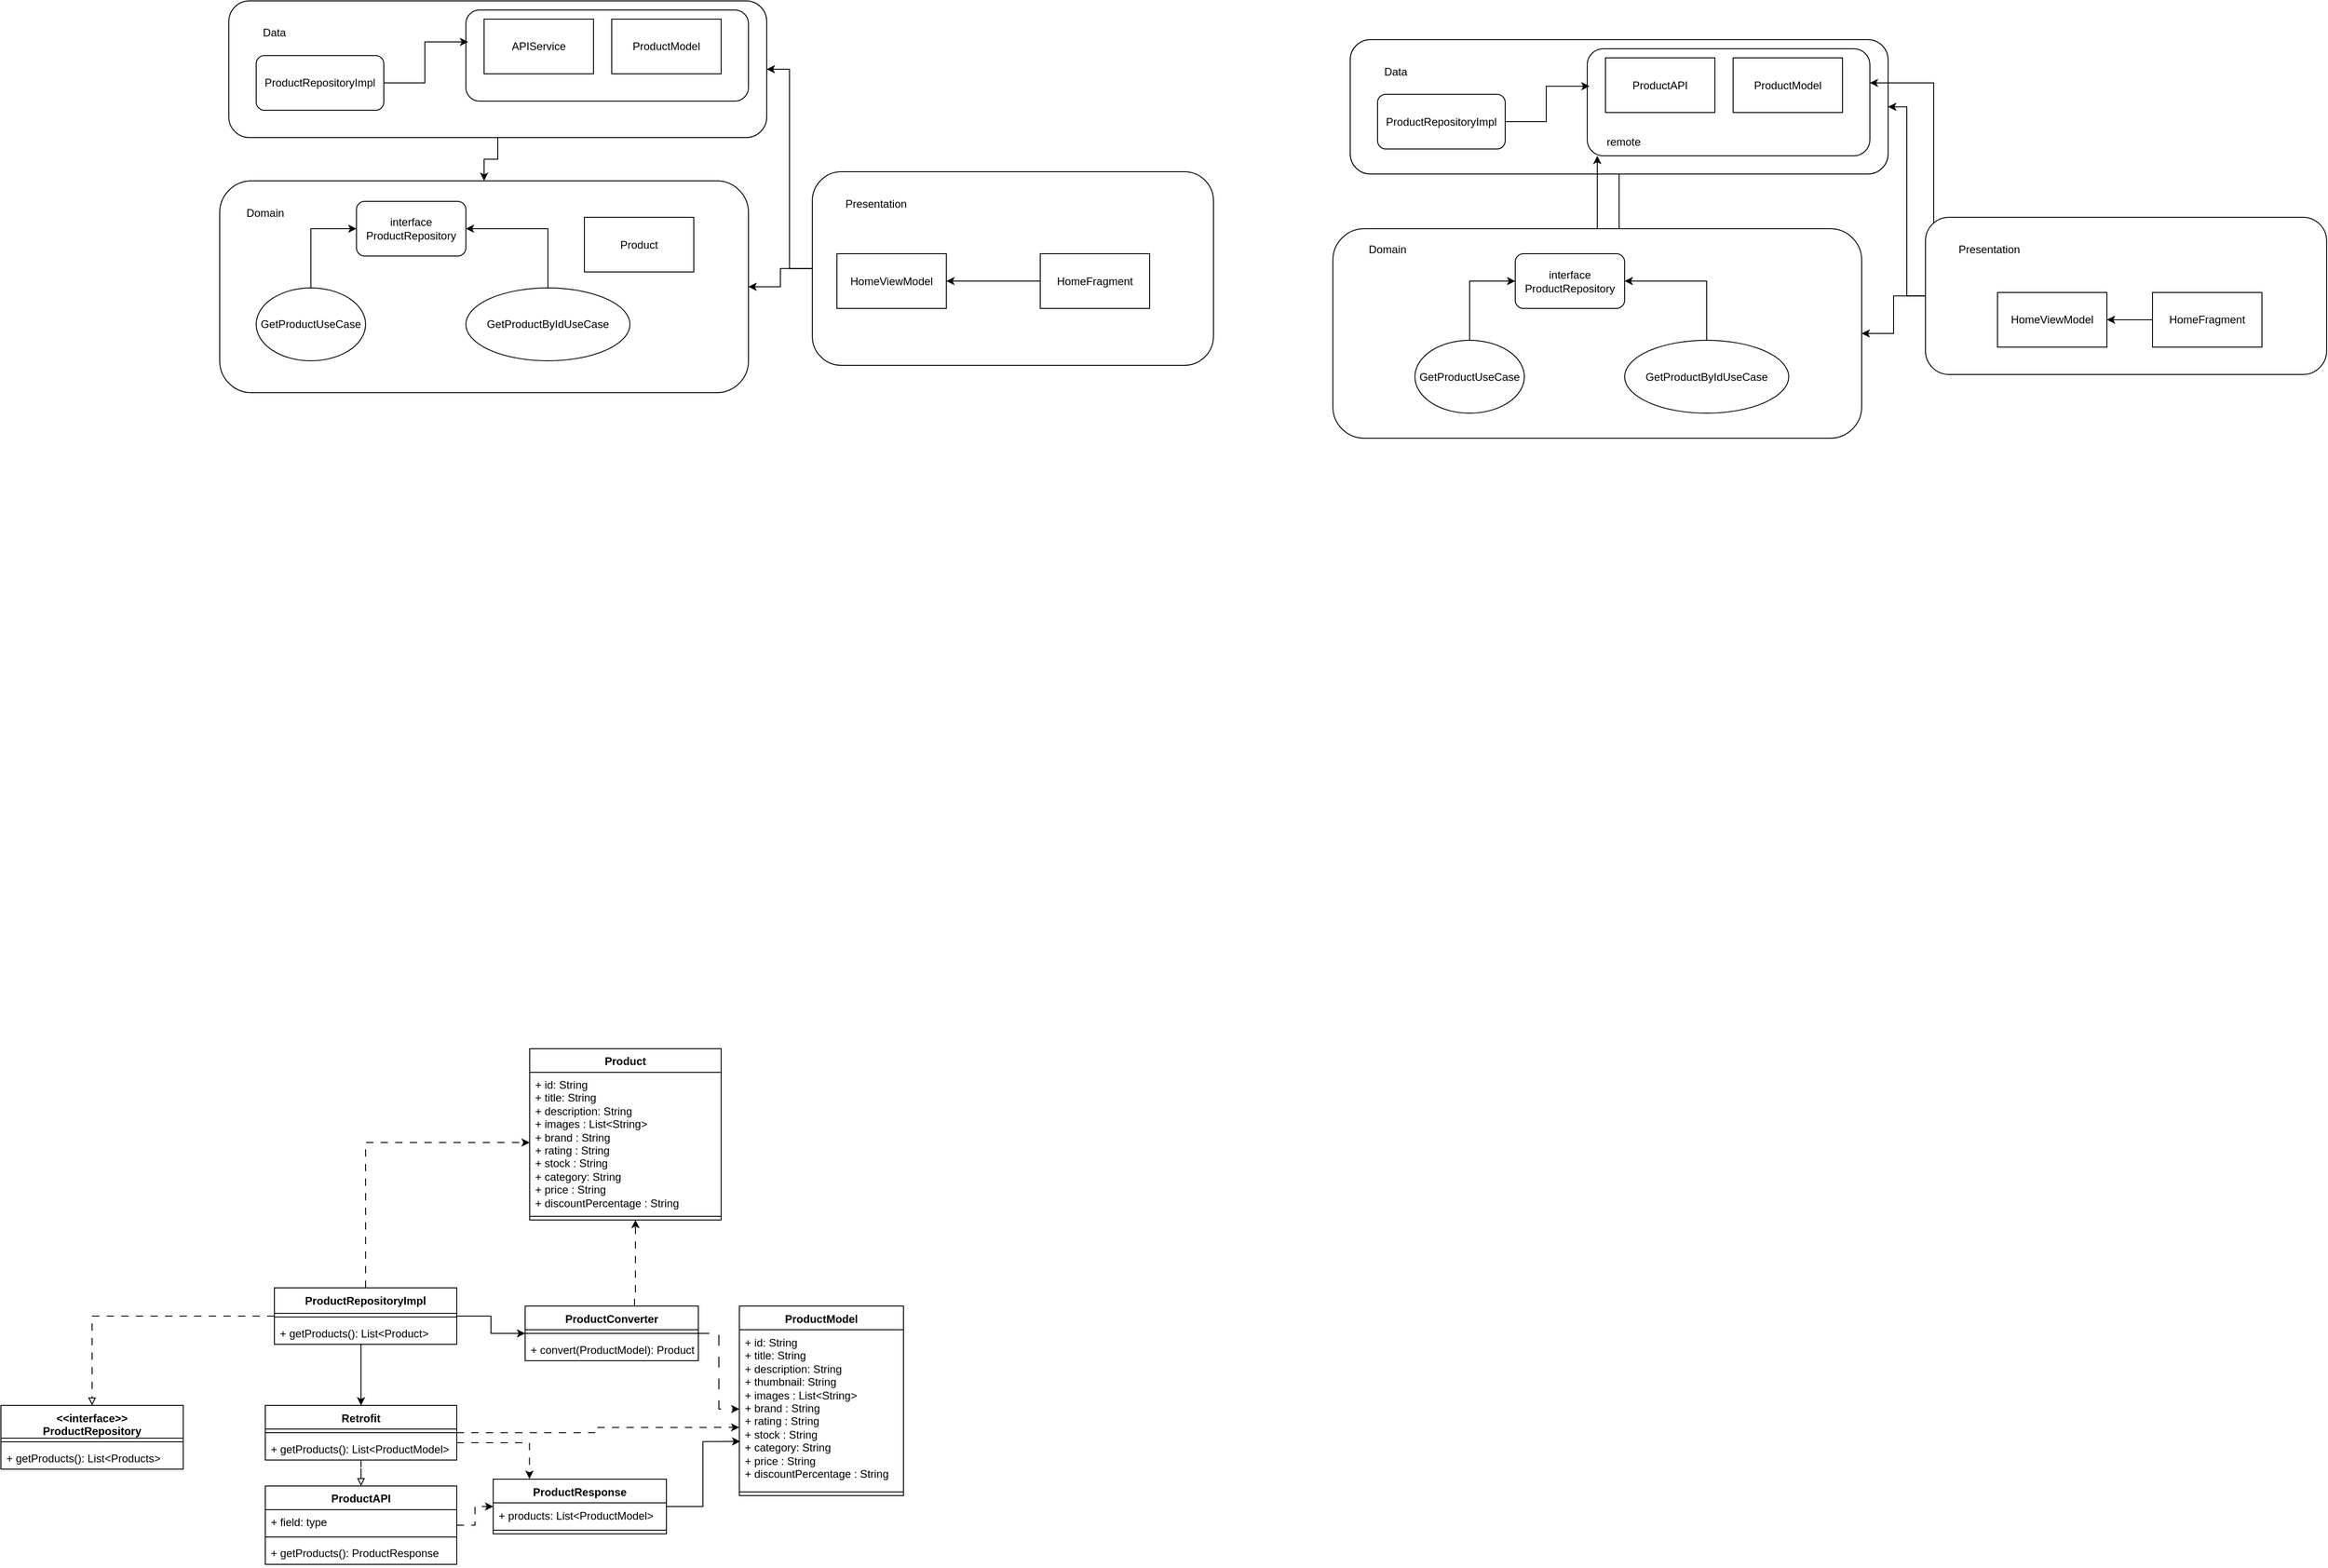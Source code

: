 <mxfile version="24.1.0" type="github">
  <diagram name="Страница — 1" id="VzalWA2Egsjq6tHP2Xkd">
    <mxGraphModel dx="2175" dy="555" grid="1" gridSize="10" guides="1" tooltips="1" connect="1" arrows="1" fold="1" page="1" pageScale="1" pageWidth="827" pageHeight="1169" math="0" shadow="0">
      <root>
        <mxCell id="0" />
        <mxCell id="1" parent="0" />
        <mxCell id="YkArDoTr-JicF80w-XxJ-16" value="" style="edgeStyle=orthogonalEdgeStyle;rounded=0;orthogonalLoop=1;jettySize=auto;html=1;" parent="1" source="YkArDoTr-JicF80w-XxJ-1" target="YkArDoTr-JicF80w-XxJ-6" edge="1">
          <mxGeometry relative="1" as="geometry" />
        </mxCell>
        <mxCell id="YkArDoTr-JicF80w-XxJ-1" value="" style="rounded=1;whiteSpace=wrap;html=1;" parent="1" vertex="1">
          <mxGeometry x="30" y="10" width="590" height="150" as="geometry" />
        </mxCell>
        <mxCell id="YkArDoTr-JicF80w-XxJ-2" value="Data" style="text;html=1;align=center;verticalAlign=middle;whiteSpace=wrap;rounded=0;" parent="1" vertex="1">
          <mxGeometry x="50" y="30" width="60" height="30" as="geometry" />
        </mxCell>
        <mxCell id="YkArDoTr-JicF80w-XxJ-3" value="" style="rounded=1;whiteSpace=wrap;html=1;" parent="1" vertex="1">
          <mxGeometry x="290" y="20" width="310" height="100" as="geometry" />
        </mxCell>
        <mxCell id="YkArDoTr-JicF80w-XxJ-4" value="APIService" style="rounded=0;whiteSpace=wrap;html=1;" parent="1" vertex="1">
          <mxGeometry x="310" y="30" width="120" height="60" as="geometry" />
        </mxCell>
        <mxCell id="YkArDoTr-JicF80w-XxJ-5" value="ProductModel" style="rounded=0;whiteSpace=wrap;html=1;" parent="1" vertex="1">
          <mxGeometry x="450" y="30" width="120" height="60" as="geometry" />
        </mxCell>
        <mxCell id="YkArDoTr-JicF80w-XxJ-6" value="" style="rounded=1;whiteSpace=wrap;html=1;" parent="1" vertex="1">
          <mxGeometry x="20" y="207.5" width="580" height="232.5" as="geometry" />
        </mxCell>
        <mxCell id="YkArDoTr-JicF80w-XxJ-7" value="Domain" style="text;html=1;align=center;verticalAlign=middle;whiteSpace=wrap;rounded=0;" parent="1" vertex="1">
          <mxGeometry x="40" y="227.5" width="60" height="30" as="geometry" />
        </mxCell>
        <mxCell id="YkArDoTr-JicF80w-XxJ-8" value="ProductRepositoryImpl" style="rounded=1;whiteSpace=wrap;html=1;" parent="1" vertex="1">
          <mxGeometry x="60" y="70" width="140" height="60" as="geometry" />
        </mxCell>
        <mxCell id="YkArDoTr-JicF80w-XxJ-9" style="edgeStyle=orthogonalEdgeStyle;rounded=0;orthogonalLoop=1;jettySize=auto;html=1;entryX=0.008;entryY=0.35;entryDx=0;entryDy=0;entryPerimeter=0;" parent="1" source="YkArDoTr-JicF80w-XxJ-8" target="YkArDoTr-JicF80w-XxJ-3" edge="1">
          <mxGeometry relative="1" as="geometry" />
        </mxCell>
        <mxCell id="YkArDoTr-JicF80w-XxJ-10" value="interface&lt;div&gt;ProductRepository&lt;/div&gt;" style="rounded=1;whiteSpace=wrap;html=1;" parent="1" vertex="1">
          <mxGeometry x="170" y="230" width="120" height="60" as="geometry" />
        </mxCell>
        <mxCell id="YkArDoTr-JicF80w-XxJ-13" style="edgeStyle=orthogonalEdgeStyle;rounded=0;orthogonalLoop=1;jettySize=auto;html=1;entryX=0;entryY=0.5;entryDx=0;entryDy=0;" parent="1" source="YkArDoTr-JicF80w-XxJ-11" target="YkArDoTr-JicF80w-XxJ-10" edge="1">
          <mxGeometry relative="1" as="geometry" />
        </mxCell>
        <mxCell id="YkArDoTr-JicF80w-XxJ-11" value="GetProductUseCase" style="ellipse;whiteSpace=wrap;html=1;" parent="1" vertex="1">
          <mxGeometry x="60" y="325" width="120" height="80" as="geometry" />
        </mxCell>
        <mxCell id="YkArDoTr-JicF80w-XxJ-14" style="edgeStyle=orthogonalEdgeStyle;rounded=0;orthogonalLoop=1;jettySize=auto;html=1;entryX=1;entryY=0.5;entryDx=0;entryDy=0;" parent="1" source="YkArDoTr-JicF80w-XxJ-12" target="YkArDoTr-JicF80w-XxJ-10" edge="1">
          <mxGeometry relative="1" as="geometry" />
        </mxCell>
        <mxCell id="YkArDoTr-JicF80w-XxJ-12" value="GetProductByIdUseCase" style="ellipse;whiteSpace=wrap;html=1;" parent="1" vertex="1">
          <mxGeometry x="290" y="325" width="180" height="80" as="geometry" />
        </mxCell>
        <mxCell id="YkArDoTr-JicF80w-XxJ-17" style="edgeStyle=orthogonalEdgeStyle;rounded=0;orthogonalLoop=1;jettySize=auto;html=1;entryX=1;entryY=0.5;entryDx=0;entryDy=0;" parent="1" source="YkArDoTr-JicF80w-XxJ-15" target="YkArDoTr-JicF80w-XxJ-1" edge="1">
          <mxGeometry relative="1" as="geometry" />
        </mxCell>
        <mxCell id="YkArDoTr-JicF80w-XxJ-18" value="" style="edgeStyle=orthogonalEdgeStyle;rounded=0;orthogonalLoop=1;jettySize=auto;html=1;" parent="1" source="YkArDoTr-JicF80w-XxJ-15" target="YkArDoTr-JicF80w-XxJ-6" edge="1">
          <mxGeometry relative="1" as="geometry" />
        </mxCell>
        <mxCell id="YkArDoTr-JicF80w-XxJ-15" value="" style="rounded=1;whiteSpace=wrap;html=1;" parent="1" vertex="1">
          <mxGeometry x="670" y="197.5" width="440" height="212.5" as="geometry" />
        </mxCell>
        <mxCell id="YkArDoTr-JicF80w-XxJ-19" value="Presentation" style="text;html=1;align=center;verticalAlign=middle;whiteSpace=wrap;rounded=0;" parent="1" vertex="1">
          <mxGeometry x="710" y="217.5" width="60" height="30" as="geometry" />
        </mxCell>
        <mxCell id="YkArDoTr-JicF80w-XxJ-20" value="HomeViewModel" style="rounded=0;whiteSpace=wrap;html=1;" parent="1" vertex="1">
          <mxGeometry x="697" y="287.5" width="120" height="60" as="geometry" />
        </mxCell>
        <mxCell id="YkArDoTr-JicF80w-XxJ-22" value="" style="edgeStyle=orthogonalEdgeStyle;rounded=0;orthogonalLoop=1;jettySize=auto;html=1;" parent="1" source="YkArDoTr-JicF80w-XxJ-21" target="YkArDoTr-JicF80w-XxJ-20" edge="1">
          <mxGeometry relative="1" as="geometry" />
        </mxCell>
        <mxCell id="YkArDoTr-JicF80w-XxJ-21" value="HomeFragment" style="rounded=0;whiteSpace=wrap;html=1;" parent="1" vertex="1">
          <mxGeometry x="920" y="287.5" width="120" height="60" as="geometry" />
        </mxCell>
        <mxCell id="YkArDoTr-JicF80w-XxJ-23" value="Product" style="rounded=0;whiteSpace=wrap;html=1;" parent="1" vertex="1">
          <mxGeometry x="420" y="247.5" width="120" height="60" as="geometry" />
        </mxCell>
        <mxCell id="k2EPodKB6Pk-aMHsN5qQ-1" value="" style="edgeStyle=orthogonalEdgeStyle;rounded=0;orthogonalLoop=1;jettySize=auto;html=1;endArrow=none;endFill=0;" parent="1" source="k2EPodKB6Pk-aMHsN5qQ-2" target="k2EPodKB6Pk-aMHsN5qQ-7" edge="1">
          <mxGeometry relative="1" as="geometry">
            <Array as="points">
              <mxPoint x="1555" y="250" />
              <mxPoint x="1555" y="250" />
            </Array>
          </mxGeometry>
        </mxCell>
        <mxCell id="k2EPodKB6Pk-aMHsN5qQ-2" value="" style="rounded=1;whiteSpace=wrap;html=1;" parent="1" vertex="1">
          <mxGeometry x="1260" y="52.5" width="590" height="147.5" as="geometry" />
        </mxCell>
        <mxCell id="k2EPodKB6Pk-aMHsN5qQ-3" value="Data" style="text;html=1;align=center;verticalAlign=middle;whiteSpace=wrap;rounded=0;" parent="1" vertex="1">
          <mxGeometry x="1280" y="72.5" width="60" height="30" as="geometry" />
        </mxCell>
        <mxCell id="k2EPodKB6Pk-aMHsN5qQ-4" value="" style="rounded=1;whiteSpace=wrap;html=1;" parent="1" vertex="1">
          <mxGeometry x="1520" y="62.5" width="310" height="117.5" as="geometry" />
        </mxCell>
        <mxCell id="k2EPodKB6Pk-aMHsN5qQ-5" value="ProductAPI" style="rounded=0;whiteSpace=wrap;html=1;" parent="1" vertex="1">
          <mxGeometry x="1540" y="72.5" width="120" height="60" as="geometry" />
        </mxCell>
        <mxCell id="k2EPodKB6Pk-aMHsN5qQ-6" value="ProductModel" style="rounded=0;whiteSpace=wrap;html=1;" parent="1" vertex="1">
          <mxGeometry x="1680" y="72.5" width="120" height="60" as="geometry" />
        </mxCell>
        <mxCell id="k2EPodKB6Pk-aMHsN5qQ-24" style="edgeStyle=orthogonalEdgeStyle;rounded=0;orthogonalLoop=1;jettySize=auto;html=1;" parent="1" source="k2EPodKB6Pk-aMHsN5qQ-7" target="k2EPodKB6Pk-aMHsN5qQ-4" edge="1">
          <mxGeometry relative="1" as="geometry">
            <Array as="points">
              <mxPoint x="1675" y="400" />
              <mxPoint x="1675" y="400" />
            </Array>
          </mxGeometry>
        </mxCell>
        <mxCell id="k2EPodKB6Pk-aMHsN5qQ-7" value="" style="rounded=1;whiteSpace=wrap;html=1;" parent="1" vertex="1">
          <mxGeometry x="1241" y="260" width="580" height="230" as="geometry" />
        </mxCell>
        <mxCell id="k2EPodKB6Pk-aMHsN5qQ-8" value="Domain" style="text;html=1;align=center;verticalAlign=middle;whiteSpace=wrap;rounded=0;" parent="1" vertex="1">
          <mxGeometry x="1271" y="267.5" width="60" height="30" as="geometry" />
        </mxCell>
        <mxCell id="k2EPodKB6Pk-aMHsN5qQ-9" value="ProductRepositoryImpl" style="rounded=1;whiteSpace=wrap;html=1;" parent="1" vertex="1">
          <mxGeometry x="1290" y="112.5" width="140" height="60" as="geometry" />
        </mxCell>
        <mxCell id="k2EPodKB6Pk-aMHsN5qQ-10" style="edgeStyle=orthogonalEdgeStyle;rounded=0;orthogonalLoop=1;jettySize=auto;html=1;entryX=0.008;entryY=0.35;entryDx=0;entryDy=0;entryPerimeter=0;" parent="1" source="k2EPodKB6Pk-aMHsN5qQ-9" target="k2EPodKB6Pk-aMHsN5qQ-4" edge="1">
          <mxGeometry relative="1" as="geometry" />
        </mxCell>
        <mxCell id="k2EPodKB6Pk-aMHsN5qQ-11" value="interface&lt;div&gt;ProductRepository&lt;/div&gt;" style="rounded=1;whiteSpace=wrap;html=1;" parent="1" vertex="1">
          <mxGeometry x="1441" y="287.5" width="120" height="60" as="geometry" />
        </mxCell>
        <mxCell id="k2EPodKB6Pk-aMHsN5qQ-12" style="edgeStyle=orthogonalEdgeStyle;rounded=0;orthogonalLoop=1;jettySize=auto;html=1;entryX=0;entryY=0.5;entryDx=0;entryDy=0;" parent="1" source="k2EPodKB6Pk-aMHsN5qQ-13" target="k2EPodKB6Pk-aMHsN5qQ-11" edge="1">
          <mxGeometry relative="1" as="geometry" />
        </mxCell>
        <mxCell id="k2EPodKB6Pk-aMHsN5qQ-13" value="GetProductUseCase" style="ellipse;whiteSpace=wrap;html=1;" parent="1" vertex="1">
          <mxGeometry x="1331" y="382.5" width="120" height="80" as="geometry" />
        </mxCell>
        <mxCell id="k2EPodKB6Pk-aMHsN5qQ-14" style="edgeStyle=orthogonalEdgeStyle;rounded=0;orthogonalLoop=1;jettySize=auto;html=1;entryX=1;entryY=0.5;entryDx=0;entryDy=0;" parent="1" source="k2EPodKB6Pk-aMHsN5qQ-15" target="k2EPodKB6Pk-aMHsN5qQ-11" edge="1">
          <mxGeometry relative="1" as="geometry" />
        </mxCell>
        <mxCell id="k2EPodKB6Pk-aMHsN5qQ-15" value="GetProductByIdUseCase" style="ellipse;whiteSpace=wrap;html=1;" parent="1" vertex="1">
          <mxGeometry x="1561" y="382.5" width="180" height="80" as="geometry" />
        </mxCell>
        <mxCell id="k2EPodKB6Pk-aMHsN5qQ-16" style="edgeStyle=orthogonalEdgeStyle;rounded=0;orthogonalLoop=1;jettySize=auto;html=1;entryX=1;entryY=0.5;entryDx=0;entryDy=0;" parent="1" source="k2EPodKB6Pk-aMHsN5qQ-18" target="k2EPodKB6Pk-aMHsN5qQ-2" edge="1">
          <mxGeometry relative="1" as="geometry" />
        </mxCell>
        <mxCell id="k2EPodKB6Pk-aMHsN5qQ-17" value="" style="edgeStyle=orthogonalEdgeStyle;rounded=0;orthogonalLoop=1;jettySize=auto;html=1;" parent="1" source="k2EPodKB6Pk-aMHsN5qQ-18" target="k2EPodKB6Pk-aMHsN5qQ-7" edge="1">
          <mxGeometry relative="1" as="geometry" />
        </mxCell>
        <mxCell id="k2EPodKB6Pk-aMHsN5qQ-25" style="edgeStyle=orthogonalEdgeStyle;rounded=0;orthogonalLoop=1;jettySize=auto;html=1;exitX=0.043;exitY=0.148;exitDx=0;exitDy=0;exitPerimeter=0;" parent="1" source="k2EPodKB6Pk-aMHsN5qQ-18" edge="1">
          <mxGeometry relative="1" as="geometry">
            <Array as="points">
              <mxPoint x="1900" y="300" />
              <mxPoint x="1900" y="100" />
            </Array>
            <mxPoint x="1830" y="100" as="targetPoint" />
          </mxGeometry>
        </mxCell>
        <mxCell id="k2EPodKB6Pk-aMHsN5qQ-18" value="" style="rounded=1;whiteSpace=wrap;html=1;" parent="1" vertex="1">
          <mxGeometry x="1891" y="247.5" width="440" height="172.5" as="geometry" />
        </mxCell>
        <mxCell id="k2EPodKB6Pk-aMHsN5qQ-19" value="Presentation" style="text;html=1;align=center;verticalAlign=middle;whiteSpace=wrap;rounded=0;" parent="1" vertex="1">
          <mxGeometry x="1931" y="267.5" width="60" height="30" as="geometry" />
        </mxCell>
        <mxCell id="k2EPodKB6Pk-aMHsN5qQ-20" value="HomeViewModel" style="rounded=0;whiteSpace=wrap;html=1;" parent="1" vertex="1">
          <mxGeometry x="1970" y="330" width="120" height="60" as="geometry" />
        </mxCell>
        <mxCell id="k2EPodKB6Pk-aMHsN5qQ-21" value="" style="edgeStyle=orthogonalEdgeStyle;rounded=0;orthogonalLoop=1;jettySize=auto;html=1;" parent="1" source="k2EPodKB6Pk-aMHsN5qQ-22" target="k2EPodKB6Pk-aMHsN5qQ-20" edge="1">
          <mxGeometry relative="1" as="geometry" />
        </mxCell>
        <mxCell id="k2EPodKB6Pk-aMHsN5qQ-22" value="HomeFragment" style="rounded=0;whiteSpace=wrap;html=1;" parent="1" vertex="1">
          <mxGeometry x="2140" y="330" width="120" height="60" as="geometry" />
        </mxCell>
        <mxCell id="k2EPodKB6Pk-aMHsN5qQ-38" style="edgeStyle=orthogonalEdgeStyle;rounded=0;orthogonalLoop=1;jettySize=auto;html=1;entryX=0;entryY=0.5;entryDx=0;entryDy=0;dashed=1;dashPattern=12 12;" parent="1" source="k2EPodKB6Pk-aMHsN5qQ-26" target="k2EPodKB6Pk-aMHsN5qQ-31" edge="1">
          <mxGeometry relative="1" as="geometry" />
        </mxCell>
        <mxCell id="k2EPodKB6Pk-aMHsN5qQ-39" value="" style="edgeStyle=orthogonalEdgeStyle;rounded=0;orthogonalLoop=1;jettySize=auto;html=1;endArrow=classic;endFill=1;dashed=1;dashPattern=8 8;" parent="1" source="k2EPodKB6Pk-aMHsN5qQ-26" target="k2EPodKB6Pk-aMHsN5qQ-34" edge="1">
          <mxGeometry relative="1" as="geometry">
            <mxPoint x="476" y="1362.5" as="targetPoint" />
            <Array as="points">
              <mxPoint x="475" y="1432.5" />
              <mxPoint x="476" y="1432.5" />
            </Array>
          </mxGeometry>
        </mxCell>
        <mxCell id="k2EPodKB6Pk-aMHsN5qQ-26" value="ProductConverter" style="swimlane;fontStyle=1;align=center;verticalAlign=top;childLayout=stackLayout;horizontal=1;startSize=26;horizontalStack=0;resizeParent=1;resizeParentMax=0;resizeLast=0;collapsible=1;marginBottom=0;whiteSpace=wrap;html=1;" parent="1" vertex="1">
          <mxGeometry x="355" y="1442.5" width="190" height="60" as="geometry" />
        </mxCell>
        <mxCell id="k2EPodKB6Pk-aMHsN5qQ-28" value="" style="line;strokeWidth=1;fillColor=none;align=left;verticalAlign=middle;spacingTop=-1;spacingLeft=3;spacingRight=3;rotatable=0;labelPosition=right;points=[];portConstraint=eastwest;strokeColor=inherit;" parent="k2EPodKB6Pk-aMHsN5qQ-26" vertex="1">
          <mxGeometry y="26" width="190" height="8" as="geometry" />
        </mxCell>
        <mxCell id="k2EPodKB6Pk-aMHsN5qQ-29" value="+ convert(ProductModel): Product" style="text;strokeColor=none;fillColor=none;align=left;verticalAlign=top;spacingLeft=4;spacingRight=4;overflow=hidden;rotatable=0;points=[[0,0.5],[1,0.5]];portConstraint=eastwest;whiteSpace=wrap;html=1;" parent="k2EPodKB6Pk-aMHsN5qQ-26" vertex="1">
          <mxGeometry y="34" width="190" height="26" as="geometry" />
        </mxCell>
        <mxCell id="k2EPodKB6Pk-aMHsN5qQ-30" value="ProductModel" style="swimlane;fontStyle=1;align=center;verticalAlign=top;childLayout=stackLayout;horizontal=1;startSize=26;horizontalStack=0;resizeParent=1;resizeParentMax=0;resizeLast=0;collapsible=1;marginBottom=0;whiteSpace=wrap;html=1;" parent="1" vertex="1">
          <mxGeometry x="590" y="1442.5" width="180" height="208" as="geometry" />
        </mxCell>
        <mxCell id="k2EPodKB6Pk-aMHsN5qQ-31" value="&lt;div&gt;+ id: String&lt;/div&gt;&lt;div&gt;&lt;span style=&quot;background-color: initial;&quot;&gt;+&lt;/span&gt;&lt;span style=&quot;background-color: initial;&quot;&gt;&amp;nbsp;&lt;/span&gt;&lt;span style=&quot;background-color: initial;&quot;&gt;title: String&lt;/span&gt;&lt;/div&gt;&lt;div&gt;&lt;span style=&quot;background-color: initial;&quot;&gt;+&lt;/span&gt;&lt;span style=&quot;background-color: initial;&quot;&gt;&amp;nbsp;&lt;/span&gt;&lt;span style=&quot;background-color: initial;&quot;&gt;description: String&lt;/span&gt;&lt;/div&gt;&lt;div&gt;&lt;span style=&quot;background-color: initial;&quot;&gt;+ thumbnail: String&lt;/span&gt;&lt;/div&gt;&lt;div&gt;&lt;span style=&quot;background-color: initial;&quot;&gt;+&lt;/span&gt;&lt;span style=&quot;background-color: initial;&quot;&gt;&amp;nbsp;&lt;/span&gt;images : List&amp;lt;String&amp;gt;&lt;/div&gt;&lt;div&gt;&lt;span style=&quot;background-color: initial;&quot;&gt;+&lt;/span&gt;&lt;span style=&quot;background-color: initial;&quot;&gt;&amp;nbsp;&lt;/span&gt;brand : String&lt;/div&gt;&lt;div&gt;&lt;span style=&quot;background-color: initial;&quot;&gt;+&lt;/span&gt;&lt;span style=&quot;background-color: initial;&quot;&gt;&amp;nbsp;&lt;/span&gt;rating : String&lt;/div&gt;&lt;div&gt;&lt;span style=&quot;background-color: initial;&quot;&gt;+&lt;/span&gt;&lt;span style=&quot;background-color: initial;&quot;&gt;&amp;nbsp;&lt;/span&gt;stock : String&lt;/div&gt;&lt;div&gt;&lt;span style=&quot;background-color: initial;&quot;&gt;+&lt;/span&gt;&lt;span style=&quot;background-color: initial;&quot;&gt;&amp;nbsp;&lt;/span&gt;category: String&lt;/div&gt;&lt;div&gt;&lt;span style=&quot;background-color: initial;&quot;&gt;+&lt;/span&gt;&lt;span style=&quot;background-color: initial;&quot;&gt;&amp;nbsp;&lt;/span&gt;price : String&lt;/div&gt;&lt;div&gt;&lt;span style=&quot;background-color: initial;&quot;&gt;+&lt;/span&gt;&lt;span style=&quot;background-color: initial;&quot;&gt;&amp;nbsp;&lt;/span&gt;discountPercentage : String&lt;/div&gt;&lt;div&gt;&lt;br&gt;&lt;/div&gt;" style="text;strokeColor=none;fillColor=none;align=left;verticalAlign=top;spacingLeft=4;spacingRight=4;overflow=hidden;rotatable=0;points=[[0,0.5],[1,0.5]];portConstraint=eastwest;whiteSpace=wrap;html=1;" parent="k2EPodKB6Pk-aMHsN5qQ-30" vertex="1">
          <mxGeometry y="26" width="180" height="174" as="geometry" />
        </mxCell>
        <mxCell id="k2EPodKB6Pk-aMHsN5qQ-32" value="" style="line;strokeWidth=1;fillColor=none;align=left;verticalAlign=middle;spacingTop=-1;spacingLeft=3;spacingRight=3;rotatable=0;labelPosition=right;points=[];portConstraint=eastwest;strokeColor=inherit;" parent="k2EPodKB6Pk-aMHsN5qQ-30" vertex="1">
          <mxGeometry y="200" width="180" height="8" as="geometry" />
        </mxCell>
        <mxCell id="k2EPodKB6Pk-aMHsN5qQ-34" value="Product" style="swimlane;fontStyle=1;align=center;verticalAlign=top;childLayout=stackLayout;horizontal=1;startSize=26;horizontalStack=0;resizeParent=1;resizeParentMax=0;resizeLast=0;collapsible=1;marginBottom=0;whiteSpace=wrap;html=1;" parent="1" vertex="1">
          <mxGeometry x="360" y="1160" width="210" height="188" as="geometry" />
        </mxCell>
        <mxCell id="k2EPodKB6Pk-aMHsN5qQ-35" value="&lt;div&gt;+ id: String&lt;/div&gt;&lt;div&gt;&lt;span style=&quot;background-color: initial;&quot;&gt;+&lt;/span&gt;&lt;span style=&quot;background-color: initial;&quot;&gt;&amp;nbsp;&lt;/span&gt;&lt;span style=&quot;background-color: initial;&quot;&gt;title: String&lt;/span&gt;&lt;/div&gt;&lt;div&gt;&lt;span style=&quot;background-color: initial;&quot;&gt;+&lt;/span&gt;&lt;span style=&quot;background-color: initial;&quot;&gt;&amp;nbsp;&lt;/span&gt;&lt;span style=&quot;background-color: initial;&quot;&gt;description: String&lt;/span&gt;&lt;/div&gt;&lt;div&gt;&lt;span style=&quot;background-color: initial;&quot;&gt;+&lt;/span&gt;&lt;span style=&quot;background-color: initial;&quot;&gt;&amp;nbsp;&lt;/span&gt;images : List&amp;lt;String&amp;gt;&lt;/div&gt;&lt;div&gt;&lt;span style=&quot;background-color: initial;&quot;&gt;+&lt;/span&gt;&lt;span style=&quot;background-color: initial;&quot;&gt;&amp;nbsp;&lt;/span&gt;brand : String&lt;/div&gt;&lt;div&gt;&lt;span style=&quot;background-color: initial;&quot;&gt;+&lt;/span&gt;&lt;span style=&quot;background-color: initial;&quot;&gt;&amp;nbsp;&lt;/span&gt;rating : String&lt;/div&gt;&lt;div&gt;&lt;span style=&quot;background-color: initial;&quot;&gt;+&lt;/span&gt;&lt;span style=&quot;background-color: initial;&quot;&gt;&amp;nbsp;&lt;/span&gt;stock : String&lt;/div&gt;&lt;div&gt;&lt;span style=&quot;background-color: initial;&quot;&gt;+&lt;/span&gt;&lt;span style=&quot;background-color: initial;&quot;&gt;&amp;nbsp;&lt;/span&gt;category: String&lt;/div&gt;&lt;div&gt;&lt;span style=&quot;background-color: initial;&quot;&gt;+&lt;/span&gt;&lt;span style=&quot;background-color: initial;&quot;&gt;&amp;nbsp;&lt;/span&gt;price : String&lt;/div&gt;&lt;div&gt;&lt;span style=&quot;background-color: initial;&quot;&gt;+&lt;/span&gt;&lt;span style=&quot;background-color: initial;&quot;&gt;&amp;nbsp;&lt;/span&gt;discountPercentage : String&lt;/div&gt;&lt;div&gt;&lt;br&gt;&lt;/div&gt;" style="text;strokeColor=none;fillColor=none;align=left;verticalAlign=top;spacingLeft=4;spacingRight=4;overflow=hidden;rotatable=0;points=[[0,0.5],[1,0.5]];portConstraint=eastwest;whiteSpace=wrap;html=1;" parent="k2EPodKB6Pk-aMHsN5qQ-34" vertex="1">
          <mxGeometry y="26" width="210" height="154" as="geometry" />
        </mxCell>
        <mxCell id="k2EPodKB6Pk-aMHsN5qQ-36" value="" style="line;strokeWidth=1;fillColor=none;align=left;verticalAlign=middle;spacingTop=-1;spacingLeft=3;spacingRight=3;rotatable=0;labelPosition=right;points=[];portConstraint=eastwest;strokeColor=inherit;" parent="k2EPodKB6Pk-aMHsN5qQ-34" vertex="1">
          <mxGeometry y="180" width="210" height="8" as="geometry" />
        </mxCell>
        <mxCell id="k2EPodKB6Pk-aMHsN5qQ-65" style="edgeStyle=orthogonalEdgeStyle;rounded=0;orthogonalLoop=1;jettySize=auto;html=1;endArrow=classic;endFill=1;dashed=1;dashPattern=8 8;" parent="1" source="k2EPodKB6Pk-aMHsN5qQ-46" target="k2EPodKB6Pk-aMHsN5qQ-60" edge="1">
          <mxGeometry relative="1" as="geometry" />
        </mxCell>
        <mxCell id="k2EPodKB6Pk-aMHsN5qQ-46" value="ProductAPI" style="swimlane;fontStyle=1;align=center;verticalAlign=top;childLayout=stackLayout;horizontal=1;startSize=26;horizontalStack=0;resizeParent=1;resizeParentMax=0;resizeLast=0;collapsible=1;marginBottom=0;whiteSpace=wrap;html=1;" parent="1" vertex="1">
          <mxGeometry x="70" y="1640" width="210" height="86" as="geometry" />
        </mxCell>
        <mxCell id="k2EPodKB6Pk-aMHsN5qQ-47" value="+ field: type" style="text;strokeColor=none;fillColor=none;align=left;verticalAlign=top;spacingLeft=4;spacingRight=4;overflow=hidden;rotatable=0;points=[[0,0.5],[1,0.5]];portConstraint=eastwest;whiteSpace=wrap;html=1;" parent="k2EPodKB6Pk-aMHsN5qQ-46" vertex="1">
          <mxGeometry y="26" width="210" height="26" as="geometry" />
        </mxCell>
        <mxCell id="k2EPodKB6Pk-aMHsN5qQ-48" value="" style="line;strokeWidth=1;fillColor=none;align=left;verticalAlign=middle;spacingTop=-1;spacingLeft=3;spacingRight=3;rotatable=0;labelPosition=right;points=[];portConstraint=eastwest;strokeColor=inherit;" parent="k2EPodKB6Pk-aMHsN5qQ-46" vertex="1">
          <mxGeometry y="52" width="210" height="8" as="geometry" />
        </mxCell>
        <mxCell id="k2EPodKB6Pk-aMHsN5qQ-49" value="+ getProducts(): ProductResponse" style="text;strokeColor=none;fillColor=none;align=left;verticalAlign=top;spacingLeft=4;spacingRight=4;overflow=hidden;rotatable=0;points=[[0,0.5],[1,0.5]];portConstraint=eastwest;whiteSpace=wrap;html=1;" parent="k2EPodKB6Pk-aMHsN5qQ-46" vertex="1">
          <mxGeometry y="60" width="210" height="26" as="geometry" />
        </mxCell>
        <mxCell id="k2EPodKB6Pk-aMHsN5qQ-55" style="edgeStyle=orthogonalEdgeStyle;rounded=0;orthogonalLoop=1;jettySize=auto;html=1;entryX=0;entryY=0.5;entryDx=0;entryDy=0;" parent="1" source="k2EPodKB6Pk-aMHsN5qQ-51" target="k2EPodKB6Pk-aMHsN5qQ-26" edge="1">
          <mxGeometry relative="1" as="geometry" />
        </mxCell>
        <mxCell id="k2EPodKB6Pk-aMHsN5qQ-69" style="edgeStyle=orthogonalEdgeStyle;rounded=0;orthogonalLoop=1;jettySize=auto;html=1;endArrow=classic;endFill=1;dashed=1;dashPattern=8 8;" parent="1" source="k2EPodKB6Pk-aMHsN5qQ-51" target="k2EPodKB6Pk-aMHsN5qQ-35" edge="1">
          <mxGeometry relative="1" as="geometry" />
        </mxCell>
        <mxCell id="k2EPodKB6Pk-aMHsN5qQ-70" value="" style="edgeStyle=orthogonalEdgeStyle;rounded=0;orthogonalLoop=1;jettySize=auto;html=1;" parent="1" source="k2EPodKB6Pk-aMHsN5qQ-51" target="k2EPodKB6Pk-aMHsN5qQ-56" edge="1">
          <mxGeometry relative="1" as="geometry">
            <Array as="points">
              <mxPoint x="175" y="1532.5" />
              <mxPoint x="175" y="1532.5" />
            </Array>
          </mxGeometry>
        </mxCell>
        <mxCell id="k2EPodKB6Pk-aMHsN5qQ-75" value="" style="edgeStyle=orthogonalEdgeStyle;rounded=0;orthogonalLoop=1;jettySize=auto;html=1;dashed=1;dashPattern=8 8;endArrow=block;endFill=0;" parent="1" source="k2EPodKB6Pk-aMHsN5qQ-51" target="k2EPodKB6Pk-aMHsN5qQ-71" edge="1">
          <mxGeometry relative="1" as="geometry" />
        </mxCell>
        <mxCell id="k2EPodKB6Pk-aMHsN5qQ-51" value="&lt;div&gt;&lt;span style=&quot;background-color: initial;&quot;&gt;ProductRepositoryImpl&lt;/span&gt;&lt;br&gt;&lt;/div&gt;" style="swimlane;fontStyle=1;align=center;verticalAlign=top;childLayout=stackLayout;horizontal=1;startSize=28;horizontalStack=0;resizeParent=1;resizeParentMax=0;resizeLast=0;collapsible=1;marginBottom=0;whiteSpace=wrap;html=1;" parent="1" vertex="1">
          <mxGeometry x="80" y="1422.5" width="200" height="62" as="geometry" />
        </mxCell>
        <mxCell id="k2EPodKB6Pk-aMHsN5qQ-53" value="" style="line;strokeWidth=1;fillColor=none;align=left;verticalAlign=middle;spacingTop=-1;spacingLeft=3;spacingRight=3;rotatable=0;labelPosition=right;points=[];portConstraint=eastwest;strokeColor=inherit;" parent="k2EPodKB6Pk-aMHsN5qQ-51" vertex="1">
          <mxGeometry y="28" width="200" height="8" as="geometry" />
        </mxCell>
        <mxCell id="k2EPodKB6Pk-aMHsN5qQ-54" value="+ getProducts(): List&amp;lt;Product&amp;gt;" style="text;strokeColor=none;fillColor=none;align=left;verticalAlign=top;spacingLeft=4;spacingRight=4;overflow=hidden;rotatable=0;points=[[0,0.5],[1,0.5]];portConstraint=eastwest;whiteSpace=wrap;html=1;" parent="k2EPodKB6Pk-aMHsN5qQ-51" vertex="1">
          <mxGeometry y="36" width="200" height="26" as="geometry" />
        </mxCell>
        <mxCell id="k2EPodKB6Pk-aMHsN5qQ-67" style="edgeStyle=orthogonalEdgeStyle;rounded=0;orthogonalLoop=1;jettySize=auto;html=1;entryX=-0.001;entryY=0.616;entryDx=0;entryDy=0;entryPerimeter=0;endArrow=classic;endFill=1;dashed=1;dashPattern=8 8;" parent="1" source="k2EPodKB6Pk-aMHsN5qQ-56" target="k2EPodKB6Pk-aMHsN5qQ-31" edge="1">
          <mxGeometry relative="1" as="geometry" />
        </mxCell>
        <mxCell id="k2EPodKB6Pk-aMHsN5qQ-68" style="edgeStyle=orthogonalEdgeStyle;rounded=0;orthogonalLoop=1;jettySize=auto;html=1;dashed=1;dashPattern=8 8;endArrow=block;endFill=0;" parent="1" source="k2EPodKB6Pk-aMHsN5qQ-56" target="k2EPodKB6Pk-aMHsN5qQ-46" edge="1">
          <mxGeometry relative="1" as="geometry" />
        </mxCell>
        <mxCell id="k2EPodKB6Pk-aMHsN5qQ-56" value="Retrofit" style="swimlane;fontStyle=1;align=center;verticalAlign=top;childLayout=stackLayout;horizontal=1;startSize=26;horizontalStack=0;resizeParent=1;resizeParentMax=0;resizeLast=0;collapsible=1;marginBottom=0;whiteSpace=wrap;html=1;" parent="1" vertex="1">
          <mxGeometry x="70" y="1551.5" width="210" height="60" as="geometry" />
        </mxCell>
        <mxCell id="k2EPodKB6Pk-aMHsN5qQ-58" value="" style="line;strokeWidth=1;fillColor=none;align=left;verticalAlign=middle;spacingTop=-1;spacingLeft=3;spacingRight=3;rotatable=0;labelPosition=right;points=[];portConstraint=eastwest;strokeColor=inherit;" parent="k2EPodKB6Pk-aMHsN5qQ-56" vertex="1">
          <mxGeometry y="26" width="210" height="8" as="geometry" />
        </mxCell>
        <mxCell id="k2EPodKB6Pk-aMHsN5qQ-59" value="+ getProducts(): List&amp;lt;ProductModel&amp;gt;" style="text;strokeColor=none;fillColor=none;align=left;verticalAlign=top;spacingLeft=4;spacingRight=4;overflow=hidden;rotatable=0;points=[[0,0.5],[1,0.5]];portConstraint=eastwest;whiteSpace=wrap;html=1;" parent="k2EPodKB6Pk-aMHsN5qQ-56" vertex="1">
          <mxGeometry y="34" width="210" height="26" as="geometry" />
        </mxCell>
        <mxCell id="k2EPodKB6Pk-aMHsN5qQ-60" value="ProductResponse" style="swimlane;fontStyle=1;align=center;verticalAlign=top;childLayout=stackLayout;horizontal=1;startSize=26;horizontalStack=0;resizeParent=1;resizeParentMax=0;resizeLast=0;collapsible=1;marginBottom=0;whiteSpace=wrap;html=1;" parent="1" vertex="1">
          <mxGeometry x="320" y="1632.5" width="190" height="60" as="geometry" />
        </mxCell>
        <mxCell id="k2EPodKB6Pk-aMHsN5qQ-61" value="+ products: List&amp;lt;ProductModel&amp;gt;" style="text;strokeColor=none;fillColor=none;align=left;verticalAlign=top;spacingLeft=4;spacingRight=4;overflow=hidden;rotatable=0;points=[[0,0.5],[1,0.5]];portConstraint=eastwest;whiteSpace=wrap;html=1;" parent="k2EPodKB6Pk-aMHsN5qQ-60" vertex="1">
          <mxGeometry y="26" width="190" height="26" as="geometry" />
        </mxCell>
        <mxCell id="k2EPodKB6Pk-aMHsN5qQ-62" value="" style="line;strokeWidth=1;fillColor=none;align=left;verticalAlign=middle;spacingTop=-1;spacingLeft=3;spacingRight=3;rotatable=0;labelPosition=right;points=[];portConstraint=eastwest;strokeColor=inherit;" parent="k2EPodKB6Pk-aMHsN5qQ-60" vertex="1">
          <mxGeometry y="52" width="190" height="8" as="geometry" />
        </mxCell>
        <mxCell id="k2EPodKB6Pk-aMHsN5qQ-64" style="edgeStyle=orthogonalEdgeStyle;rounded=0;orthogonalLoop=1;jettySize=auto;html=1;entryX=0.005;entryY=0.705;entryDx=0;entryDy=0;entryPerimeter=0;" parent="1" source="k2EPodKB6Pk-aMHsN5qQ-60" target="k2EPodKB6Pk-aMHsN5qQ-31" edge="1">
          <mxGeometry relative="1" as="geometry" />
        </mxCell>
        <mxCell id="k2EPodKB6Pk-aMHsN5qQ-66" style="edgeStyle=orthogonalEdgeStyle;rounded=0;orthogonalLoop=1;jettySize=auto;html=1;entryX=0.209;entryY=-0.007;entryDx=0;entryDy=0;entryPerimeter=0;dashed=1;dashPattern=8 8;" parent="1" source="k2EPodKB6Pk-aMHsN5qQ-56" target="k2EPodKB6Pk-aMHsN5qQ-60" edge="1">
          <mxGeometry relative="1" as="geometry">
            <Array as="points">
              <mxPoint x="360" y="1592.5" />
            </Array>
          </mxGeometry>
        </mxCell>
        <mxCell id="k2EPodKB6Pk-aMHsN5qQ-71" value="&lt;div&gt;&amp;lt;&amp;lt;interface&amp;gt;&amp;gt;&lt;/div&gt;ProductRepository" style="swimlane;fontStyle=1;align=center;verticalAlign=top;childLayout=stackLayout;horizontal=1;startSize=36;horizontalStack=0;resizeParent=1;resizeParentMax=0;resizeLast=0;collapsible=1;marginBottom=0;whiteSpace=wrap;html=1;" parent="1" vertex="1">
          <mxGeometry x="-220" y="1551.5" width="200" height="70" as="geometry" />
        </mxCell>
        <mxCell id="k2EPodKB6Pk-aMHsN5qQ-73" value="" style="line;strokeWidth=1;fillColor=none;align=left;verticalAlign=middle;spacingTop=-1;spacingLeft=3;spacingRight=3;rotatable=0;labelPosition=right;points=[];portConstraint=eastwest;strokeColor=inherit;" parent="k2EPodKB6Pk-aMHsN5qQ-71" vertex="1">
          <mxGeometry y="36" width="200" height="8" as="geometry" />
        </mxCell>
        <mxCell id="k2EPodKB6Pk-aMHsN5qQ-74" value="+ getProducts(): List&amp;lt;Products&amp;gt;" style="text;strokeColor=none;fillColor=none;align=left;verticalAlign=top;spacingLeft=4;spacingRight=4;overflow=hidden;rotatable=0;points=[[0,0.5],[1,0.5]];portConstraint=eastwest;whiteSpace=wrap;html=1;" parent="k2EPodKB6Pk-aMHsN5qQ-71" vertex="1">
          <mxGeometry y="44" width="200" height="26" as="geometry" />
        </mxCell>
        <mxCell id="Qus589cFkpPoPS8G4p2P-1" value="remote" style="text;html=1;align=center;verticalAlign=middle;whiteSpace=wrap;rounded=0;" vertex="1" parent="1">
          <mxGeometry x="1530" y="150" width="60" height="30" as="geometry" />
        </mxCell>
      </root>
    </mxGraphModel>
  </diagram>
</mxfile>
